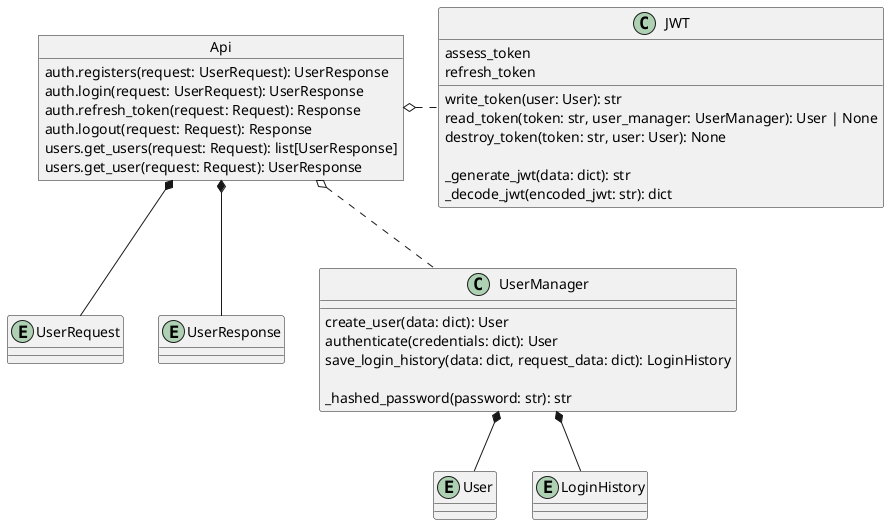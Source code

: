 @startuml
object Api {
    auth.registers(request: UserRequest): UserResponse
    auth.login(request: UserRequest): UserResponse
    auth.refresh_token(request: Request): Response
    auth.logout(request: Request): Response

    users.get_users(request: Request): list[UserResponse]
    users.get_user(request: Request): UserResponse
}
entity UserRequest
entity UserResponse
class UserManager{
    create_user(data: dict): User
    authenticate(credentials: dict): User
    save_login_history(data: dict, request_data: dict): LoginHistory

    _hashed_password(password: str): str
}
class JWT{
    assess_token
    refresh_token

    write_token(user: User): str
    read_token(token: str, user_manager: UserManager): User | None
    destroy_token(token: str, user: User): None

    _generate_jwt(data: dict): str
    _decode_jwt(encoded_jwt: str): dict
}
entity User
entity LoginHistory

Api *-- UserRequest
Api *-- UserResponse
Api o.. UserManager
Api o.right. JWT

UserManager *-down- User
UserManager *-down- LoginHistory

@enduml

@startuml
'https://plantuml.com/sequence-diagram

hide footbox
skinparam stereotypePosition bottom
skinparam ParticipantPadding 20
skinparam BoxPadding 10
'skinparam sequenceMessageAlign reverseDirection

header %date("dd MMMM YYYY")
title AuthApi service

actor Client

box "Api"
participant UserApi <<routes /users/*>>
participant AuthApi <<routes /auth/*>>
end box

box "Schemas"
entity UserRequest
entity UserResponse
end box

box "Services"
participant UserManager
participant JWT.accessToken
participant JWT.refreshToken
end box

box "Models"
entity User
entity LoginHistory
end box

box
database Postgres
database Redis
end box
== Registers ==

Client -> AuthApi: **POST /auth/registers** \n-d {username, email, password, confirm_password}
AuthApi -> UserRequest: validate_data = validate(request data)
AuthApi -> UserManager: user = **create_user**(validate_data)
UserManager -> UserManager: hashed_password = **_hash_password(password)**
UserManager --> User: **create** User(username, email, hashed_password)
User --> Postgres: save User
AuthApi -> UserResponse: response_data(user)
AuthApi -> Client: **201 Created** -d {id, username, email}

== Login ==

Client -> AuthApi: **POST /auth/login** \n-d {login, password}
AuthApi -> UserManager: user = **authenticate**(credentials={login, password})
AuthApi -> JWT.accessToken: access_token = **write_token(user)**
note over JWT.accessToken
{
    "header": {"alg":"HS256", "typ":"JWT"},
    "payload": {
        "user": "UUID",
        "iat": now(),
        "exp": now() + 10 sec,
        "role": "guest" ???
    }
}
end note
activate JWT.accessToken #green

AuthApi -> JWT.refreshToken: refresh_token = **write_token(user)**
note over JWT.refreshToken
{
    "header": {"alg":"HS256", "typ":"JWT"},
    "payload": {
        "user": "UUID",
        "iat": now(),
        "exp": now() + 1 year,
    }
}
end note
activate JWT.refreshToken #green
JWT.refreshToken --> Postgres: save refresh_token

AuthApi --> UserManager: **save_login_history(user, <request data>)**
UserManager --> LoginHistory: create LoginHistory(data)
LoginHistory --> Postgres: save login_history

AuthApi -> Client: 200 OK -d {access token, refresh token}

== Requests ==

Client -> UserApi: **GET /users/me** -h Authorization "bearer <access_token>"
UserApi -> JWT.accessToken: user = **read_token(access_token)**
UserApi -> UserResponse: response_data(user)
Client <- UserApi: 200 OK -d {response_data}

?--> JWT.accessToken: **Expire access token**
destroy JWT.accessToken #green

|||

Client -> UserApi: **GET /users/me** -h Authorization "bearer <access_token>"
UserApi -> JWT.accessToken: user = **read_token(access_token)**
Client <- UserApi: 401 UNAUTHORIZED -d {message}

== Refresh access token ==

Client -> AuthApi: **POST /auth/refresh_token** -h Authorization "bearer <refresh_token>"
AuthApi --> JWT.accessToken: access_token = **write_token(user)**
activate JWT.accessToken #green

AuthApi -> Client: 200 OK -d {access_token}

== Logout ==

Client -> AuthApi: **POST /auth/logout** -h Authorization "bearer <access_token>"
AuthApi --> JWT.accessToken: user = **read_token(access_token)**
AuthApi --> JWT.accessToken: **destroy_token(access_token, user)**
destroy JWT.accessToken

note right AuthApi
? Непонятно откуда мы берем refresh_token ?
end note
AuthApi --> JWT.refreshToken: **destroy_token(refresh_token, user)**
destroy JWT.refreshToken

JWT.refreshToken --> Postgres: delete refresh_token

AuthApi -> Client: 204 NO CONTENT
@enduml